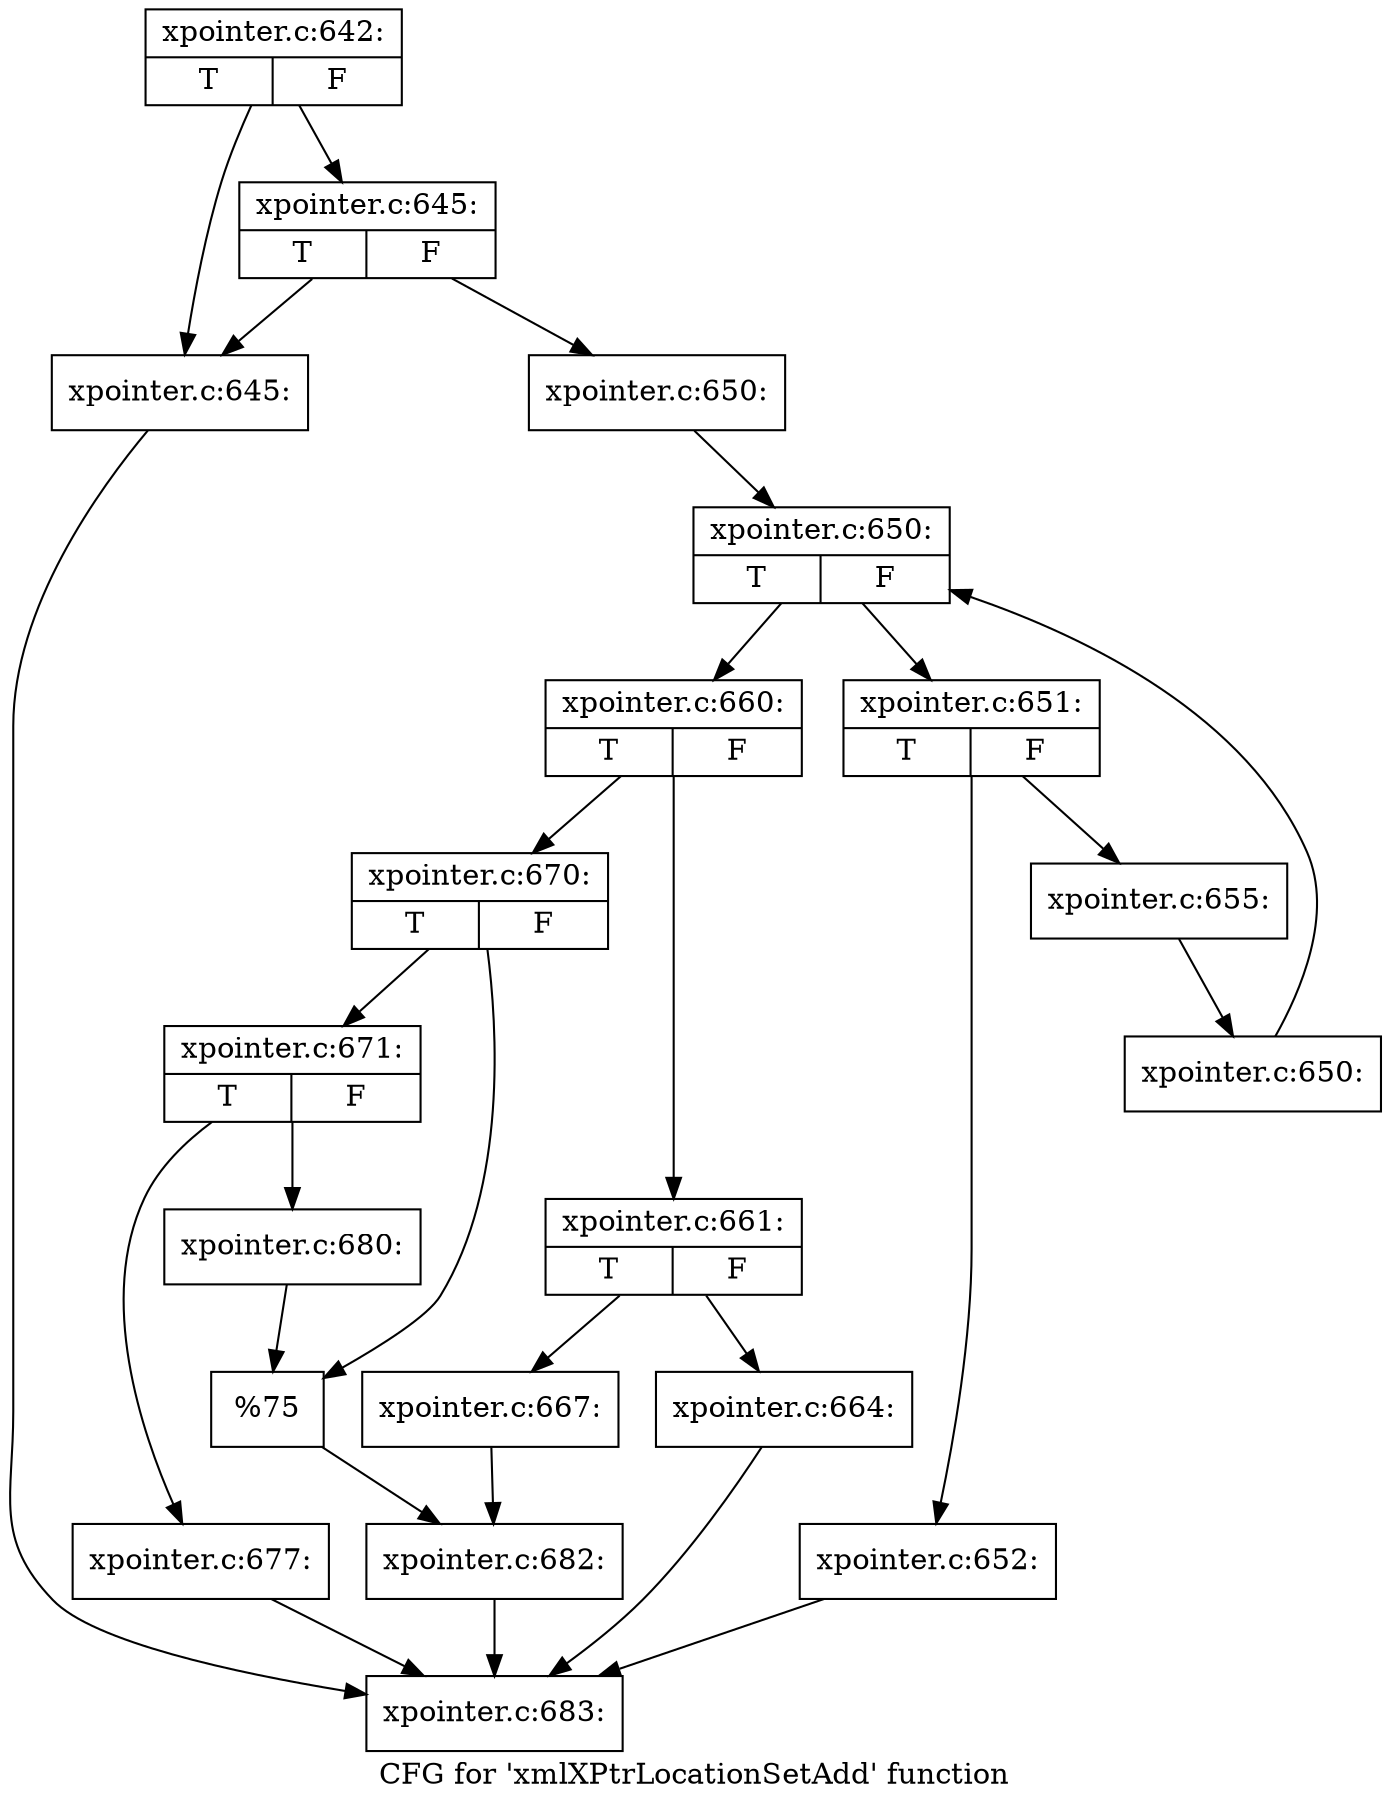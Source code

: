 digraph "CFG for 'xmlXPtrLocationSetAdd' function" {
	label="CFG for 'xmlXPtrLocationSetAdd' function";

	Node0x50d78a0 [shape=record,label="{xpointer.c:642:|{<s0>T|<s1>F}}"];
	Node0x50d78a0 -> Node0x50d83b0;
	Node0x50d78a0 -> Node0x50d8450;
	Node0x50d8450 [shape=record,label="{xpointer.c:645:|{<s0>T|<s1>F}}"];
	Node0x50d8450 -> Node0x50d83b0;
	Node0x50d8450 -> Node0x50d8400;
	Node0x50d83b0 [shape=record,label="{xpointer.c:645:}"];
	Node0x50d83b0 -> Node0x50d7bd0;
	Node0x50d8400 [shape=record,label="{xpointer.c:650:}"];
	Node0x50d8400 -> Node0x50d8b90;
	Node0x50d8b90 [shape=record,label="{xpointer.c:650:|{<s0>T|<s1>F}}"];
	Node0x50d8b90 -> Node0x50b6030;
	Node0x50d8b90 -> Node0x50d89f0;
	Node0x50b6030 [shape=record,label="{xpointer.c:651:|{<s0>T|<s1>F}}"];
	Node0x50b6030 -> Node0x50d94d0;
	Node0x50b6030 -> Node0x50d9520;
	Node0x50d94d0 [shape=record,label="{xpointer.c:652:}"];
	Node0x50d94d0 -> Node0x50d7bd0;
	Node0x50d9520 [shape=record,label="{xpointer.c:655:}"];
	Node0x50d9520 -> Node0x50b5fa0;
	Node0x50b5fa0 [shape=record,label="{xpointer.c:650:}"];
	Node0x50b5fa0 -> Node0x50d8b90;
	Node0x50d89f0 [shape=record,label="{xpointer.c:660:|{<s0>T|<s1>F}}"];
	Node0x50d89f0 -> Node0x50a7460;
	Node0x50d89f0 -> Node0x50da150;
	Node0x50a7460 [shape=record,label="{xpointer.c:661:|{<s0>T|<s1>F}}"];
	Node0x50a7460 -> Node0x50ba2a0;
	Node0x50a7460 -> Node0x50ba2f0;
	Node0x50ba2a0 [shape=record,label="{xpointer.c:664:}"];
	Node0x50ba2a0 -> Node0x50d7bd0;
	Node0x50ba2f0 [shape=record,label="{xpointer.c:667:}"];
	Node0x50ba2f0 -> Node0x50d9b30;
	Node0x50da150 [shape=record,label="{xpointer.c:670:|{<s0>T|<s1>F}}"];
	Node0x50da150 -> Node0x50bb230;
	Node0x50da150 -> Node0x50bb280;
	Node0x50bb230 [shape=record,label="{xpointer.c:671:|{<s0>T|<s1>F}}"];
	Node0x50bb230 -> Node0x50e0530;
	Node0x50bb230 -> Node0x50e0580;
	Node0x50e0530 [shape=record,label="{xpointer.c:677:}"];
	Node0x50e0530 -> Node0x50d7bd0;
	Node0x50e0580 [shape=record,label="{xpointer.c:680:}"];
	Node0x50e0580 -> Node0x50bb280;
	Node0x50bb280 [shape=record,label="{%75}"];
	Node0x50bb280 -> Node0x50d9b30;
	Node0x50d9b30 [shape=record,label="{xpointer.c:682:}"];
	Node0x50d9b30 -> Node0x50d7bd0;
	Node0x50d7bd0 [shape=record,label="{xpointer.c:683:}"];
}
